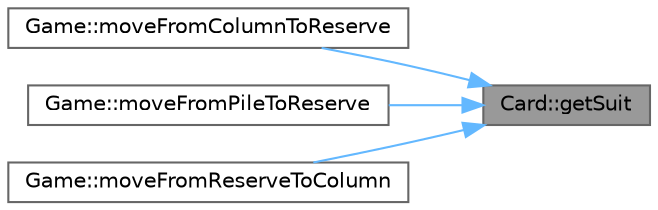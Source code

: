 digraph "Card::getSuit"
{
 // LATEX_PDF_SIZE
  bgcolor="transparent";
  edge [fontname=Helvetica,fontsize=10,labelfontname=Helvetica,labelfontsize=10];
  node [fontname=Helvetica,fontsize=10,shape=box,height=0.2,width=0.4];
  rankdir="RL";
  Node1 [id="Node000001",label="Card::getSuit",height=0.2,width=0.4,color="gray40", fillcolor="grey60", style="filled", fontcolor="black",tooltip="Gets the suit of the card."];
  Node1 -> Node2 [id="edge1_Node000001_Node000002",dir="back",color="steelblue1",style="solid",tooltip=" "];
  Node2 [id="Node000002",label="Game::moveFromColumnToReserve",height=0.2,width=0.4,color="grey40", fillcolor="white", style="filled",URL="$dd/d1f/class_game.html#ad6e590b6df3f82c228313816bd228144",tooltip="Moves top card from a column to a reserve slot if allowed."];
  Node1 -> Node3 [id="edge2_Node000001_Node000003",dir="back",color="steelblue1",style="solid",tooltip=" "];
  Node3 [id="Node000003",label="Game::moveFromPileToReserve",height=0.2,width=0.4,color="grey40", fillcolor="white", style="filled",URL="$dd/d1f/class_game.html#a0ea4eb4aff976f61ad7de3e4d14f575c",tooltip="Moves top card from pile to a reserve slot if allowed."];
  Node1 -> Node4 [id="edge3_Node000001_Node000004",dir="back",color="steelblue1",style="solid",tooltip=" "];
  Node4 [id="Node000004",label="Game::moveFromReserveToColumn",height=0.2,width=0.4,color="grey40", fillcolor="white", style="filled",URL="$dd/d1f/class_game.html#ad293820c6954f5fab402f4908d0d061f",tooltip="Moves a card from a reserve slot back to a column if allowed."];
}
